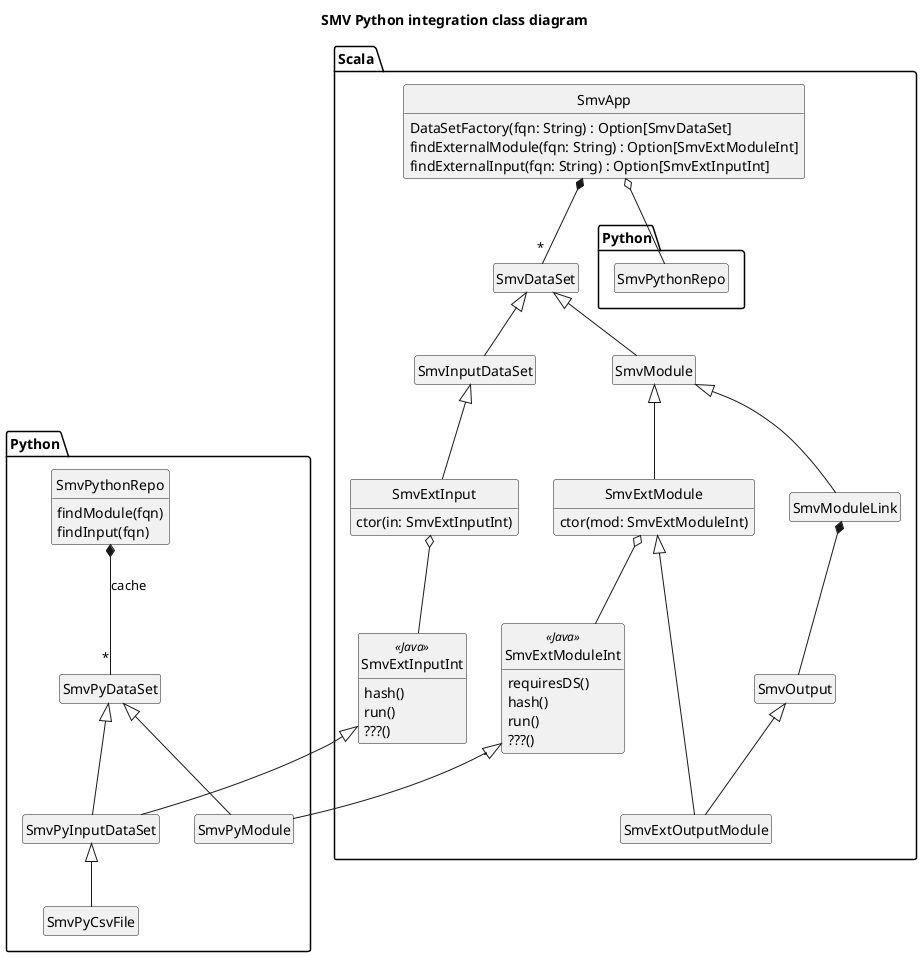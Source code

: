 @startuml

title SMV Python integration class diagram

hide empty methods
hide empty fields
hide circle

package Scala {
  class SmvApp {
    DataSetFactory(fqn: String) : Option[SmvDataSet]
    findExternalModule(fqn: String) : Option[SmvExtModuleInt]
    findExternalInput(fqn: String) : Option[SmvExtInputInt]
  }
  class SmvOutput
  class SmvDataSet
  class SmvInputDataSet extends SmvDataSet
  class Scala.SmvExtModuleInt <<Java>> {
    requiresDS()
    hash()
    run()
    ???()
  }
  class Scala.SmvExtInputInt <<Java>> {
    hash()
    run()
    ???()
  }

  SmvApp o-- Python.SmvPythonRepo
  SmvApp *-- "*" SmvDataSet

  class SmvModuleLink extends SmvModule
  SmvModuleLink *-- SmvOutput

  class SmvModule extends SmvDataSet

  class SmvExtModule extends SmvModule {
    ctor(mod: SmvExtModuleInt)
  }
  SmvExtModule o-- Scala.SmvExtModuleInt

  class SmvExtInput extends SmvInputDataSet {
    ctor(in: SmvExtInputInt)
  }
  SmvExtInput o-- Scala.SmvExtInputInt

  class SmvExtOutputModule extends SmvExtModule
  SmvExtOutputModule -U-|> SmvOutput
}

package Python {
  class SmvPythonRepo {
    findModule(fqn)
    findInput(fqn)
  }
  class SmvPyDataSet

  class SmvPyModule extends Scala.SmvExtModuleInt
  SmvPyModule -U-|> SmvPyDataSet

  class SmvPyInputDataSet extends Scala.SmvExtInputInt
  SmvPyInputDataSet -U-|> SmvPyDataSet

  SmvPythonRepo *-- "*" SmvPyDataSet : "cache"

  SmvPyCsvFile -U-|> SmvPyInputDataSet
}

@enduml
